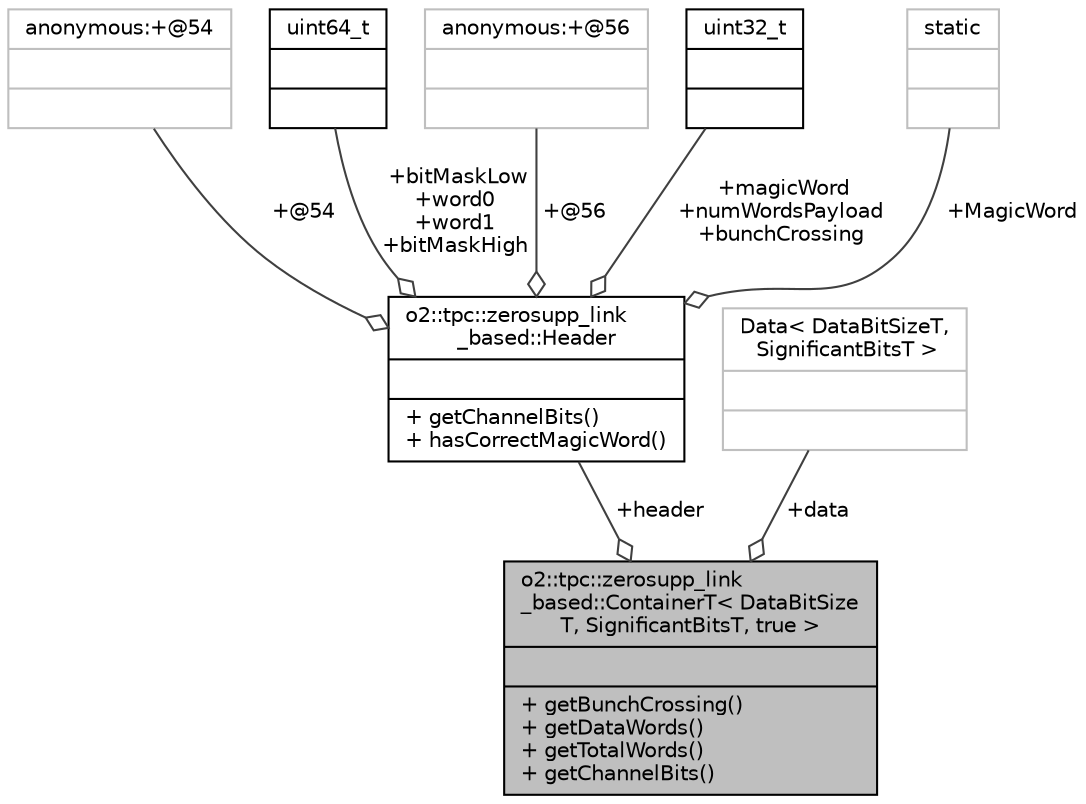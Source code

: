 digraph "o2::tpc::zerosupp_link_based::ContainerT&lt; DataBitSizeT, SignificantBitsT, true &gt;"
{
 // INTERACTIVE_SVG=YES
  bgcolor="transparent";
  edge [fontname="Helvetica",fontsize="10",labelfontname="Helvetica",labelfontsize="10"];
  node [fontname="Helvetica",fontsize="10",shape=record];
  Node1 [label="{o2::tpc::zerosupp_link\l_based::ContainerT\< DataBitSize\lT, SignificantBitsT, true \>\n||+ getBunchCrossing()\l+ getDataWords()\l+ getTotalWords()\l+ getChannelBits()\l}",height=0.2,width=0.4,color="black", fillcolor="grey75", style="filled", fontcolor="black"];
  Node2 -> Node1 [color="grey25",fontsize="10",style="solid",label=" +header" ,arrowhead="odiamond",fontname="Helvetica"];
  Node2 [label="{o2::tpc::zerosupp_link\l_based::Header\n||+ getChannelBits()\l+ hasCorrectMagicWord()\l}",height=0.2,width=0.4,color="black",URL="$d0/de2/structo2_1_1tpc_1_1zerosupp__link__based_1_1Header.html",tooltip="header definition of the zero suppressed link based data format "];
  Node3 -> Node2 [color="grey25",fontsize="10",style="solid",label=" +@54" ,arrowhead="odiamond",fontname="Helvetica"];
  Node3 [label="{anonymous:+@54\n||}",height=0.2,width=0.4,color="grey75"];
  Node4 -> Node2 [color="grey25",fontsize="10",style="solid",label=" +bitMaskLow\n+word0\n+word1\n+bitMaskHigh" ,arrowhead="odiamond",fontname="Helvetica"];
  Node4 [label="{uint64_t\n||}",height=0.2,width=0.4,color="black",URL="$d6/d30/classuint64__t.html"];
  Node5 -> Node2 [color="grey25",fontsize="10",style="solid",label=" +@56" ,arrowhead="odiamond",fontname="Helvetica"];
  Node5 [label="{anonymous:+@56\n||}",height=0.2,width=0.4,color="grey75"];
  Node6 -> Node2 [color="grey25",fontsize="10",style="solid",label=" +magicWord\n+numWordsPayload\n+bunchCrossing" ,arrowhead="odiamond",fontname="Helvetica"];
  Node6 [label="{uint32_t\n||}",height=0.2,width=0.4,color="black",URL="$d3/d87/classuint32__t.html"];
  Node7 -> Node2 [color="grey25",fontsize="10",style="solid",label=" +MagicWord" ,arrowhead="odiamond",fontname="Helvetica"];
  Node7 [label="{static\n||}",height=0.2,width=0.4,color="grey75"];
  Node8 -> Node1 [color="grey25",fontsize="10",style="solid",label=" +data" ,arrowhead="odiamond",fontname="Helvetica"];
  Node8 [label="{Data\< DataBitSizeT,\l SignificantBitsT \>\n||}",height=0.2,width=0.4,color="grey75"];
}
